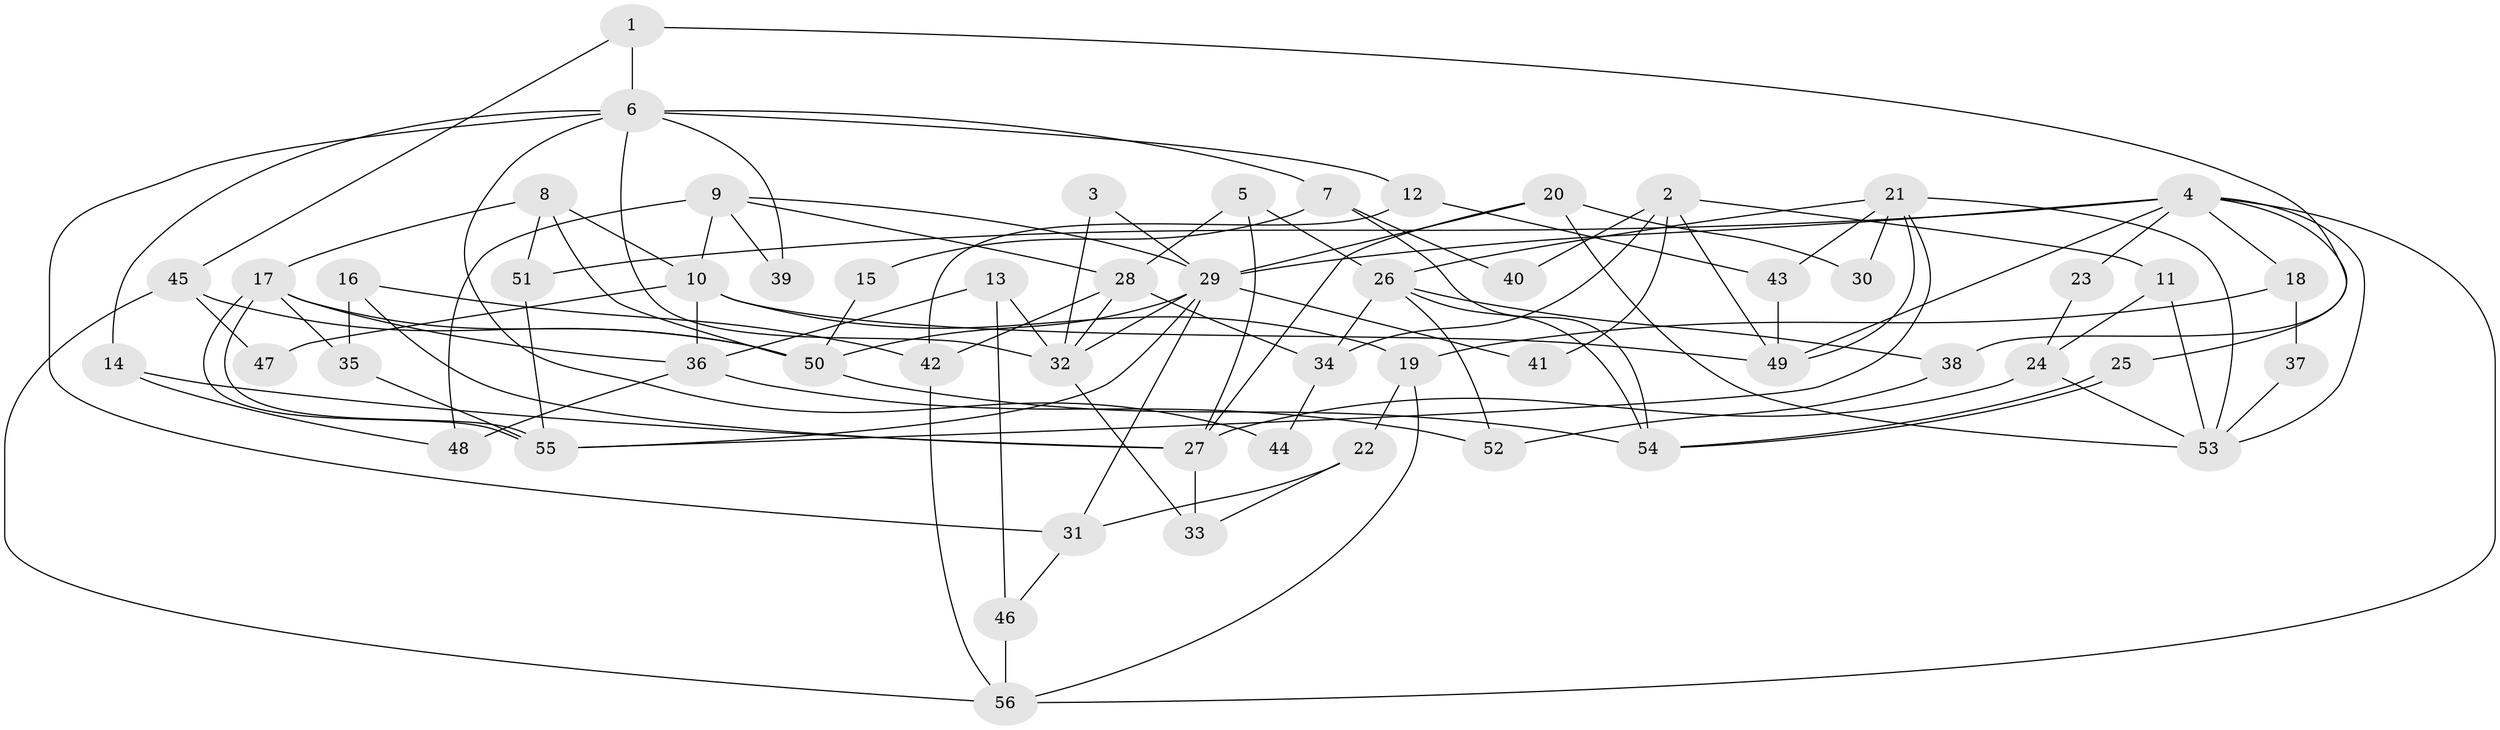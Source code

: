 // Generated by graph-tools (version 1.1) at 2025/50/03/09/25 03:50:09]
// undirected, 56 vertices, 112 edges
graph export_dot {
graph [start="1"]
  node [color=gray90,style=filled];
  1;
  2;
  3;
  4;
  5;
  6;
  7;
  8;
  9;
  10;
  11;
  12;
  13;
  14;
  15;
  16;
  17;
  18;
  19;
  20;
  21;
  22;
  23;
  24;
  25;
  26;
  27;
  28;
  29;
  30;
  31;
  32;
  33;
  34;
  35;
  36;
  37;
  38;
  39;
  40;
  41;
  42;
  43;
  44;
  45;
  46;
  47;
  48;
  49;
  50;
  51;
  52;
  53;
  54;
  55;
  56;
  1 -- 6;
  1 -- 45;
  1 -- 38;
  2 -- 11;
  2 -- 49;
  2 -- 34;
  2 -- 40;
  2 -- 41;
  3 -- 32;
  3 -- 29;
  4 -- 49;
  4 -- 29;
  4 -- 18;
  4 -- 23;
  4 -- 25;
  4 -- 51;
  4 -- 53;
  4 -- 56;
  5 -- 26;
  5 -- 28;
  5 -- 27;
  6 -- 31;
  6 -- 12;
  6 -- 7;
  6 -- 14;
  6 -- 32;
  6 -- 39;
  6 -- 44;
  7 -- 54;
  7 -- 15;
  7 -- 40;
  8 -- 50;
  8 -- 51;
  8 -- 10;
  8 -- 17;
  9 -- 29;
  9 -- 28;
  9 -- 10;
  9 -- 39;
  9 -- 48;
  10 -- 19;
  10 -- 36;
  10 -- 47;
  10 -- 49;
  11 -- 53;
  11 -- 24;
  12 -- 43;
  12 -- 42;
  13 -- 32;
  13 -- 36;
  13 -- 46;
  14 -- 48;
  14 -- 27;
  15 -- 50;
  16 -- 27;
  16 -- 35;
  16 -- 42;
  17 -- 55;
  17 -- 55;
  17 -- 35;
  17 -- 36;
  17 -- 50;
  18 -- 19;
  18 -- 37;
  19 -- 22;
  19 -- 56;
  20 -- 53;
  20 -- 27;
  20 -- 29;
  20 -- 30;
  21 -- 26;
  21 -- 55;
  21 -- 30;
  21 -- 43;
  21 -- 49;
  21 -- 53;
  22 -- 33;
  22 -- 31;
  23 -- 24;
  24 -- 27;
  24 -- 53;
  25 -- 54;
  25 -- 54;
  26 -- 54;
  26 -- 38;
  26 -- 34;
  26 -- 52;
  27 -- 33;
  28 -- 34;
  28 -- 42;
  28 -- 32;
  29 -- 32;
  29 -- 31;
  29 -- 41;
  29 -- 50;
  29 -- 55;
  31 -- 46;
  32 -- 33;
  34 -- 44;
  35 -- 55;
  36 -- 48;
  36 -- 52;
  37 -- 53;
  38 -- 52;
  42 -- 56;
  43 -- 49;
  45 -- 56;
  45 -- 50;
  45 -- 47;
  46 -- 56;
  50 -- 54;
  51 -- 55;
}
